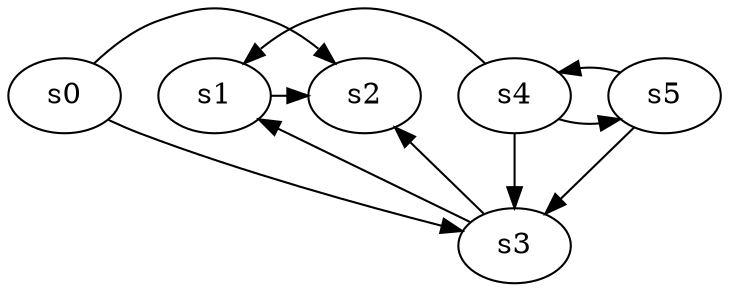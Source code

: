 digraph game_0938_complex_6 {
    s0 [name="s0", player=0, target=1];
    s1 [name="s1", player=1];
    s2 [name="s2", player=0];
    s3 [name="s3", player=1, target=1];
    s4 [name="s4", player=1];
    s5 [name="s5", player=1, target=1];

    s0 -> s2 [constraint="!(time % 3 == 1)"];
    s0 -> s3 [constraint="time % 2 == 0 || time % 4 == 1"];
    s1 -> s2 [constraint="time == 2 || time == 23 || time == 25"];
    s3 -> s1 [constraint="!(time % 4 == 3)"];
    s3 -> s2 [constraint="!(time % 2 == 1)"];
    s4 -> s1 [constraint="time % 4 == 0 || time % 4 == 3"];
    s4 -> s3;
    s4 -> s5 [constraint="time == 10 || time == 13 || time == 15 || time == 19"];
    s5 -> s3 [constraint="time % 5 == 0"];
    s5 -> s4 [constraint="time % 3 == 2 && time % 5 == 1"];
}
